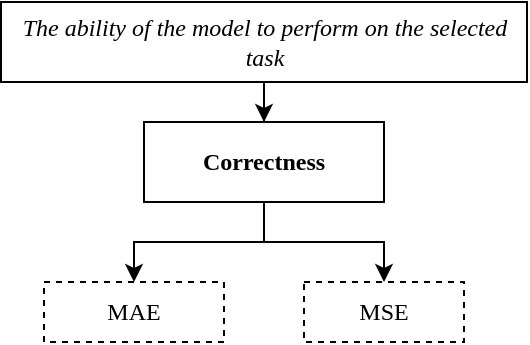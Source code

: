 <mxfile version="18.1.3" type="device"><diagram id="WBY8BCt1u8PnNd4oQD7P" name="Page-1"><mxGraphModel dx="1185" dy="733" grid="1" gridSize="10" guides="1" tooltips="1" connect="1" arrows="1" fold="1" page="1" pageScale="1" pageWidth="850" pageHeight="1100" math="1" shadow="0"><root><mxCell id="0"/><mxCell id="1" parent="0"/><mxCell id="MRS1RlhTla-Q9GWsVSlI-5" style="edgeStyle=orthogonalEdgeStyle;rounded=0;orthogonalLoop=1;jettySize=auto;html=1;entryX=0.5;entryY=0;entryDx=0;entryDy=0;" edge="1" parent="1" source="MRS1RlhTla-Q9GWsVSlI-1" target="MRS1RlhTla-Q9GWsVSlI-2"><mxGeometry relative="1" as="geometry"/></mxCell><mxCell id="MRS1RlhTla-Q9GWsVSlI-1" value="The ability of the model to perform on the selected task" style="rounded=0;whiteSpace=wrap;html=1;fontStyle=2;fontFamily=Palatino;" vertex="1" parent="1"><mxGeometry x="288.5" y="80" width="263" height="40" as="geometry"/></mxCell><mxCell id="MRS1RlhTla-Q9GWsVSlI-6" style="edgeStyle=orthogonalEdgeStyle;rounded=0;orthogonalLoop=1;jettySize=auto;html=1;" edge="1" parent="1" source="MRS1RlhTla-Q9GWsVSlI-2" target="MRS1RlhTla-Q9GWsVSlI-3"><mxGeometry relative="1" as="geometry"/></mxCell><mxCell id="MRS1RlhTla-Q9GWsVSlI-7" style="edgeStyle=orthogonalEdgeStyle;rounded=0;orthogonalLoop=1;jettySize=auto;html=1;" edge="1" parent="1" source="MRS1RlhTla-Q9GWsVSlI-2" target="MRS1RlhTla-Q9GWsVSlI-4"><mxGeometry relative="1" as="geometry"/></mxCell><mxCell id="MRS1RlhTla-Q9GWsVSlI-2" value="Correctness" style="rounded=0;whiteSpace=wrap;html=1;fontStyle=1;fontFamily=Palatino;" vertex="1" parent="1"><mxGeometry x="360" y="140" width="120" height="40" as="geometry"/></mxCell><mxCell id="MRS1RlhTla-Q9GWsVSlI-3" value="MAE" style="rounded=0;whiteSpace=wrap;html=1;dashed=1;fontFamily=Palatino;" vertex="1" parent="1"><mxGeometry x="310" y="220" width="90" height="30" as="geometry"/></mxCell><mxCell id="MRS1RlhTla-Q9GWsVSlI-4" value="MSE" style="rounded=0;whiteSpace=wrap;html=1;dashed=1;fontFamily=Palatino;" vertex="1" parent="1"><mxGeometry x="440" y="220" width="80" height="30" as="geometry"/></mxCell></root></mxGraphModel></diagram></mxfile>